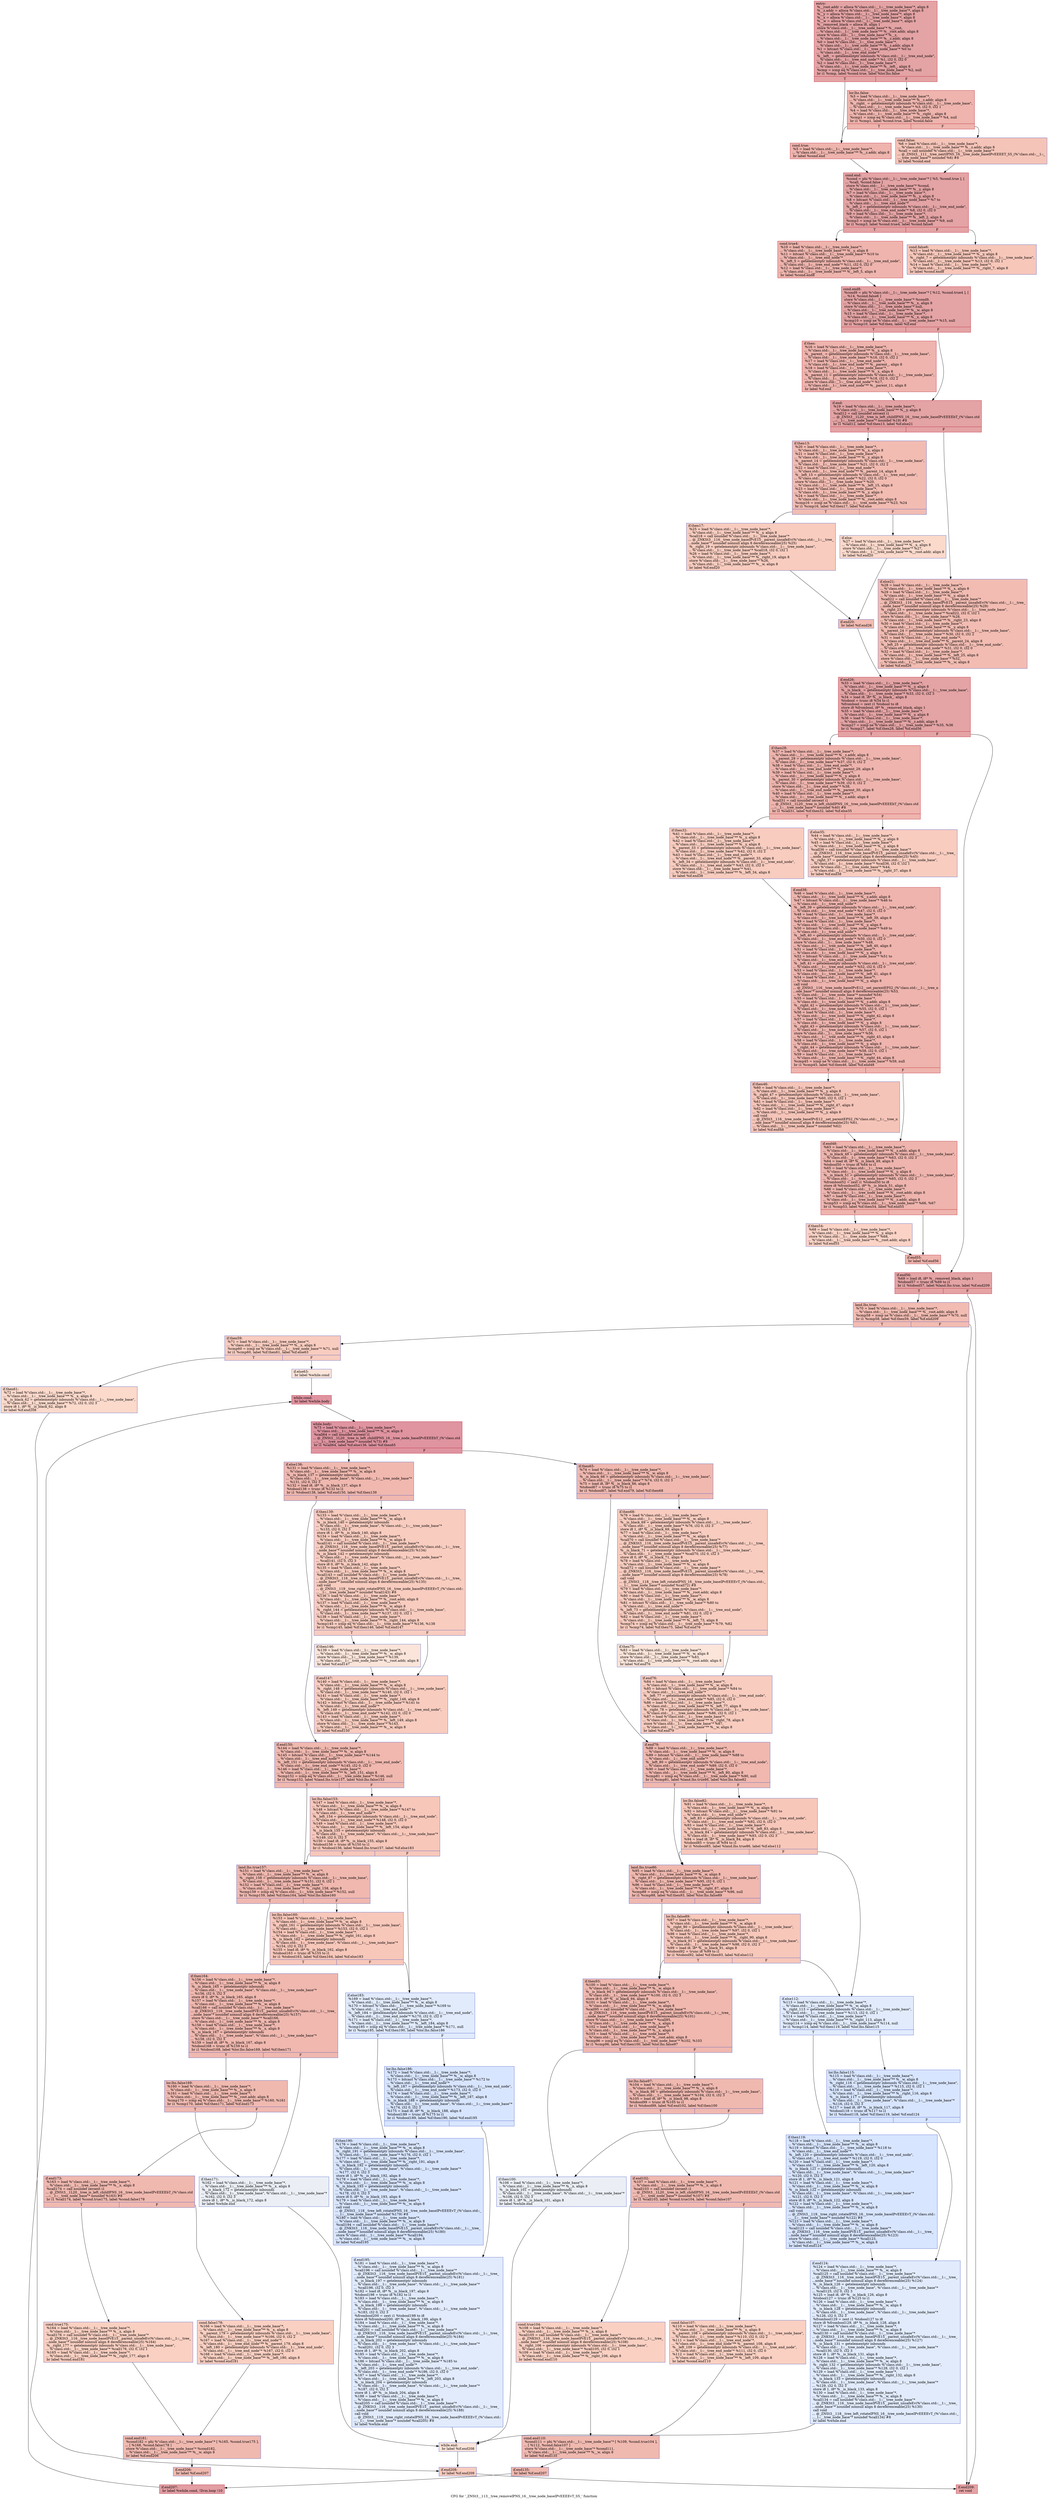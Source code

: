 digraph "CFG for '_ZNSt3__113__tree_removeIPNS_16__tree_node_baseIPvEEEEvT_S5_' function" {
	label="CFG for '_ZNSt3__113__tree_removeIPNS_16__tree_node_baseIPvEEEEvT_S5_' function";

	Node0x600002559dc0 [shape=record,color="#b70d28ff", style=filled, fillcolor="#c32e3170",label="{entry:\l  %__root.addr = alloca %\"class.std::__1::__tree_node_base\"*, align 8\l  %__z.addr = alloca %\"class.std::__1::__tree_node_base\"*, align 8\l  %__y = alloca %\"class.std::__1::__tree_node_base\"*, align 8\l  %__x = alloca %\"class.std::__1::__tree_node_base\"*, align 8\l  %__w = alloca %\"class.std::__1::__tree_node_base\"*, align 8\l  %__removed_black = alloca i8, align 1\l  store %\"class.std::__1::__tree_node_base\"* %__root,\l... %\"class.std::__1::__tree_node_base\"** %__root.addr, align 8\l  store %\"class.std::__1::__tree_node_base\"* %__z,\l... %\"class.std::__1::__tree_node_base\"** %__z.addr, align 8\l  %0 = load %\"class.std::__1::__tree_node_base\"*,\l... %\"class.std::__1::__tree_node_base\"** %__z.addr, align 8\l  %1 = bitcast %\"class.std::__1::__tree_node_base\"* %0 to\l... %\"class.std::__1::__tree_end_node\"*\l  %__left_ = getelementptr inbounds %\"class.std::__1::__tree_end_node\",\l... %\"class.std::__1::__tree_end_node\"* %1, i32 0, i32 0\l  %2 = load %\"class.std::__1::__tree_node_base\"*,\l... %\"class.std::__1::__tree_node_base\"** %__left_, align 8\l  %cmp = icmp eq %\"class.std::__1::__tree_node_base\"* %2, null\l  br i1 %cmp, label %cond.true, label %lor.lhs.false\l|{<s0>T|<s1>F}}"];
	Node0x600002559dc0:s0 -> Node0x600002559e00;
	Node0x600002559dc0:s1 -> Node0x600002559e40;
	Node0x600002559e40 [shape=record,color="#b70d28ff", style=filled, fillcolor="#d8564670",label="{lor.lhs.false:                                    \l  %3 = load %\"class.std::__1::__tree_node_base\"*,\l... %\"class.std::__1::__tree_node_base\"** %__z.addr, align 8\l  %__right_ = getelementptr inbounds %\"class.std::__1::__tree_node_base\",\l... %\"class.std::__1::__tree_node_base\"* %3, i32 0, i32 1\l  %4 = load %\"class.std::__1::__tree_node_base\"*,\l... %\"class.std::__1::__tree_node_base\"** %__right_, align 8\l  %cmp1 = icmp eq %\"class.std::__1::__tree_node_base\"* %4, null\l  br i1 %cmp1, label %cond.true, label %cond.false\l|{<s0>T|<s1>F}}"];
	Node0x600002559e40:s0 -> Node0x600002559e00;
	Node0x600002559e40:s1 -> Node0x600002559ec0;
	Node0x600002559e00 [shape=record,color="#b70d28ff", style=filled, fillcolor="#d8564670",label="{cond.true:                                        \l  %5 = load %\"class.std::__1::__tree_node_base\"*,\l... %\"class.std::__1::__tree_node_base\"** %__z.addr, align 8\l  br label %cond.end\l}"];
	Node0x600002559e00 -> Node0x600002559f00;
	Node0x600002559ec0 [shape=record,color="#3d50c3ff", style=filled, fillcolor="#e97a5f70",label="{cond.false:                                       \l  %6 = load %\"class.std::__1::__tree_node_base\"*,\l... %\"class.std::__1::__tree_node_base\"** %__z.addr, align 8\l  %call = call noundef %\"class.std::__1::__tree_node_base\"*\l... @_ZNSt3__111__tree_nextIPNS_16__tree_node_baseIPvEEEET_S5_(%\"class.std::__1::_\l..._tree_node_base\"* noundef %6) #8\l  br label %cond.end\l}"];
	Node0x600002559ec0 -> Node0x600002559f00;
	Node0x600002559f00 [shape=record,color="#b70d28ff", style=filled, fillcolor="#c32e3170",label="{cond.end:                                         \l  %cond = phi %\"class.std::__1::__tree_node_base\"* [ %5, %cond.true ], [\l... %call, %cond.false ]\l  store %\"class.std::__1::__tree_node_base\"* %cond,\l... %\"class.std::__1::__tree_node_base\"** %__y, align 8\l  %7 = load %\"class.std::__1::__tree_node_base\"*,\l... %\"class.std::__1::__tree_node_base\"** %__y, align 8\l  %8 = bitcast %\"class.std::__1::__tree_node_base\"* %7 to\l... %\"class.std::__1::__tree_end_node\"*\l  %__left_2 = getelementptr inbounds %\"class.std::__1::__tree_end_node\",\l... %\"class.std::__1::__tree_end_node\"* %8, i32 0, i32 0\l  %9 = load %\"class.std::__1::__tree_node_base\"*,\l... %\"class.std::__1::__tree_node_base\"** %__left_2, align 8\l  %cmp3 = icmp ne %\"class.std::__1::__tree_node_base\"* %9, null\l  br i1 %cmp3, label %cond.true4, label %cond.false6\l|{<s0>T|<s1>F}}"];
	Node0x600002559f00:s0 -> Node0x600002559e80;
	Node0x600002559f00:s1 -> Node0x600002559f40;
	Node0x600002559e80 [shape=record,color="#b70d28ff", style=filled, fillcolor="#d8564670",label="{cond.true4:                                       \l  %10 = load %\"class.std::__1::__tree_node_base\"*,\l... %\"class.std::__1::__tree_node_base\"** %__y, align 8\l  %11 = bitcast %\"class.std::__1::__tree_node_base\"* %10 to\l... %\"class.std::__1::__tree_end_node\"*\l  %__left_5 = getelementptr inbounds %\"class.std::__1::__tree_end_node\",\l... %\"class.std::__1::__tree_end_node\"* %11, i32 0, i32 0\l  %12 = load %\"class.std::__1::__tree_node_base\"*,\l... %\"class.std::__1::__tree_node_base\"** %__left_5, align 8\l  br label %cond.end8\l}"];
	Node0x600002559e80 -> Node0x60000255a000;
	Node0x600002559f40 [shape=record,color="#3d50c3ff", style=filled, fillcolor="#ec7f6370",label="{cond.false6:                                      \l  %13 = load %\"class.std::__1::__tree_node_base\"*,\l... %\"class.std::__1::__tree_node_base\"** %__y, align 8\l  %__right_7 = getelementptr inbounds %\"class.std::__1::__tree_node_base\",\l... %\"class.std::__1::__tree_node_base\"* %13, i32 0, i32 1\l  %14 = load %\"class.std::__1::__tree_node_base\"*,\l... %\"class.std::__1::__tree_node_base\"** %__right_7, align 8\l  br label %cond.end8\l}"];
	Node0x600002559f40 -> Node0x60000255a000;
	Node0x60000255a000 [shape=record,color="#b70d28ff", style=filled, fillcolor="#c32e3170",label="{cond.end8:                                        \l  %cond9 = phi %\"class.std::__1::__tree_node_base\"* [ %12, %cond.true4 ], [\l... %14, %cond.false6 ]\l  store %\"class.std::__1::__tree_node_base\"* %cond9,\l... %\"class.std::__1::__tree_node_base\"** %__x, align 8\l  store %\"class.std::__1::__tree_node_base\"* null,\l... %\"class.std::__1::__tree_node_base\"** %__w, align 8\l  %15 = load %\"class.std::__1::__tree_node_base\"*,\l... %\"class.std::__1::__tree_node_base\"** %__x, align 8\l  %cmp10 = icmp ne %\"class.std::__1::__tree_node_base\"* %15, null\l  br i1 %cmp10, label %if.then, label %if.end\l|{<s0>T|<s1>F}}"];
	Node0x60000255a000:s0 -> Node0x60000255a040;
	Node0x60000255a000:s1 -> Node0x60000255a080;
	Node0x60000255a040 [shape=record,color="#b70d28ff", style=filled, fillcolor="#d8564670",label="{if.then:                                          \l  %16 = load %\"class.std::__1::__tree_node_base\"*,\l... %\"class.std::__1::__tree_node_base\"** %__y, align 8\l  %__parent_ = getelementptr inbounds %\"class.std::__1::__tree_node_base\",\l... %\"class.std::__1::__tree_node_base\"* %16, i32 0, i32 2\l  %17 = load %\"class.std::__1::__tree_end_node\"*,\l... %\"class.std::__1::__tree_end_node\"** %__parent_, align 8\l  %18 = load %\"class.std::__1::__tree_node_base\"*,\l... %\"class.std::__1::__tree_node_base\"** %__x, align 8\l  %__parent_11 = getelementptr inbounds %\"class.std::__1::__tree_node_base\",\l... %\"class.std::__1::__tree_node_base\"* %18, i32 0, i32 2\l  store %\"class.std::__1::__tree_end_node\"* %17,\l... %\"class.std::__1::__tree_end_node\"** %__parent_11, align 8\l  br label %if.end\l}"];
	Node0x60000255a040 -> Node0x60000255a080;
	Node0x60000255a080 [shape=record,color="#b70d28ff", style=filled, fillcolor="#c32e3170",label="{if.end:                                           \l  %19 = load %\"class.std::__1::__tree_node_base\"*,\l... %\"class.std::__1::__tree_node_base\"** %__y, align 8\l  %call12 = call noundef zeroext i1\l... @_ZNSt3__1L20__tree_is_left_childIPNS_16__tree_node_baseIPvEEEEbT_(%\"class.std\l...::__1::__tree_node_base\"* noundef %19) #8\l  br i1 %call12, label %if.then13, label %if.else21\l|{<s0>T|<s1>F}}"];
	Node0x60000255a080:s0 -> Node0x60000255a100;
	Node0x60000255a080:s1 -> Node0x60000255a140;
	Node0x60000255a100 [shape=record,color="#3d50c3ff", style=filled, fillcolor="#e1675170",label="{if.then13:                                        \l  %20 = load %\"class.std::__1::__tree_node_base\"*,\l... %\"class.std::__1::__tree_node_base\"** %__x, align 8\l  %21 = load %\"class.std::__1::__tree_node_base\"*,\l... %\"class.std::__1::__tree_node_base\"** %__y, align 8\l  %__parent_14 = getelementptr inbounds %\"class.std::__1::__tree_node_base\",\l... %\"class.std::__1::__tree_node_base\"* %21, i32 0, i32 2\l  %22 = load %\"class.std::__1::__tree_end_node\"*,\l... %\"class.std::__1::__tree_end_node\"** %__parent_14, align 8\l  %__left_15 = getelementptr inbounds %\"class.std::__1::__tree_end_node\",\l... %\"class.std::__1::__tree_end_node\"* %22, i32 0, i32 0\l  store %\"class.std::__1::__tree_node_base\"* %20,\l... %\"class.std::__1::__tree_node_base\"** %__left_15, align 8\l  %23 = load %\"class.std::__1::__tree_node_base\"*,\l... %\"class.std::__1::__tree_node_base\"** %__y, align 8\l  %24 = load %\"class.std::__1::__tree_node_base\"*,\l... %\"class.std::__1::__tree_node_base\"** %__root.addr, align 8\l  %cmp16 = icmp ne %\"class.std::__1::__tree_node_base\"* %23, %24\l  br i1 %cmp16, label %if.then17, label %if.else\l|{<s0>T|<s1>F}}"];
	Node0x60000255a100:s0 -> Node0x60000255a180;
	Node0x60000255a100:s1 -> Node0x60000255a1c0;
	Node0x60000255a180 [shape=record,color="#3d50c3ff", style=filled, fillcolor="#f08b6e70",label="{if.then17:                                        \l  %25 = load %\"class.std::__1::__tree_node_base\"*,\l... %\"class.std::__1::__tree_node_base\"** %__y, align 8\l  %call18 = call noundef %\"class.std::__1::__tree_node_base\"*\l... @_ZNKSt3__116__tree_node_baseIPvE15__parent_unsafeEv(%\"class.std::__1::__tree_\l...node_base\"* noundef nonnull align 8 dereferenceable(25) %25)\l  %__right_19 = getelementptr inbounds %\"class.std::__1::__tree_node_base\",\l... %\"class.std::__1::__tree_node_base\"* %call18, i32 0, i32 1\l  %26 = load %\"class.std::__1::__tree_node_base\"*,\l... %\"class.std::__1::__tree_node_base\"** %__right_19, align 8\l  store %\"class.std::__1::__tree_node_base\"* %26,\l... %\"class.std::__1::__tree_node_base\"** %__w, align 8\l  br label %if.end20\l}"];
	Node0x60000255a180 -> Node0x60000255a200;
	Node0x60000255a1c0 [shape=record,color="#3d50c3ff", style=filled, fillcolor="#f7a88970",label="{if.else:                                          \l  %27 = load %\"class.std::__1::__tree_node_base\"*,\l... %\"class.std::__1::__tree_node_base\"** %__x, align 8\l  store %\"class.std::__1::__tree_node_base\"* %27,\l... %\"class.std::__1::__tree_node_base\"** %__root.addr, align 8\l  br label %if.end20\l}"];
	Node0x60000255a1c0 -> Node0x60000255a200;
	Node0x60000255a200 [shape=record,color="#3d50c3ff", style=filled, fillcolor="#e1675170",label="{if.end20:                                         \l  br label %if.end26\l}"];
	Node0x60000255a200 -> Node0x60000255a280;
	Node0x60000255a140 [shape=record,color="#3d50c3ff", style=filled, fillcolor="#e1675170",label="{if.else21:                                        \l  %28 = load %\"class.std::__1::__tree_node_base\"*,\l... %\"class.std::__1::__tree_node_base\"** %__x, align 8\l  %29 = load %\"class.std::__1::__tree_node_base\"*,\l... %\"class.std::__1::__tree_node_base\"** %__y, align 8\l  %call22 = call noundef %\"class.std::__1::__tree_node_base\"*\l... @_ZNKSt3__116__tree_node_baseIPvE15__parent_unsafeEv(%\"class.std::__1::__tree_\l...node_base\"* noundef nonnull align 8 dereferenceable(25) %29)\l  %__right_23 = getelementptr inbounds %\"class.std::__1::__tree_node_base\",\l... %\"class.std::__1::__tree_node_base\"* %call22, i32 0, i32 1\l  store %\"class.std::__1::__tree_node_base\"* %28,\l... %\"class.std::__1::__tree_node_base\"** %__right_23, align 8\l  %30 = load %\"class.std::__1::__tree_node_base\"*,\l... %\"class.std::__1::__tree_node_base\"** %__y, align 8\l  %__parent_24 = getelementptr inbounds %\"class.std::__1::__tree_node_base\",\l... %\"class.std::__1::__tree_node_base\"* %30, i32 0, i32 2\l  %31 = load %\"class.std::__1::__tree_end_node\"*,\l... %\"class.std::__1::__tree_end_node\"** %__parent_24, align 8\l  %__left_25 = getelementptr inbounds %\"class.std::__1::__tree_end_node\",\l... %\"class.std::__1::__tree_end_node\"* %31, i32 0, i32 0\l  %32 = load %\"class.std::__1::__tree_node_base\"*,\l... %\"class.std::__1::__tree_node_base\"** %__left_25, align 8\l  store %\"class.std::__1::__tree_node_base\"* %32,\l... %\"class.std::__1::__tree_node_base\"** %__w, align 8\l  br label %if.end26\l}"];
	Node0x60000255a140 -> Node0x60000255a280;
	Node0x60000255a280 [shape=record,color="#b70d28ff", style=filled, fillcolor="#c32e3170",label="{if.end26:                                         \l  %33 = load %\"class.std::__1::__tree_node_base\"*,\l... %\"class.std::__1::__tree_node_base\"** %__y, align 8\l  %__is_black_ = getelementptr inbounds %\"class.std::__1::__tree_node_base\",\l... %\"class.std::__1::__tree_node_base\"* %33, i32 0, i32 3\l  %34 = load i8, i8* %__is_black_, align 8\l  %tobool = trunc i8 %34 to i1\l  %frombool = zext i1 %tobool to i8\l  store i8 %frombool, i8* %__removed_black, align 1\l  %35 = load %\"class.std::__1::__tree_node_base\"*,\l... %\"class.std::__1::__tree_node_base\"** %__y, align 8\l  %36 = load %\"class.std::__1::__tree_node_base\"*,\l... %\"class.std::__1::__tree_node_base\"** %__z.addr, align 8\l  %cmp27 = icmp ne %\"class.std::__1::__tree_node_base\"* %35, %36\l  br i1 %cmp27, label %if.then28, label %if.end56\l|{<s0>T|<s1>F}}"];
	Node0x60000255a280:s0 -> Node0x60000255a2c0;
	Node0x60000255a280:s1 -> Node0x60000255a340;
	Node0x60000255a2c0 [shape=record,color="#b70d28ff", style=filled, fillcolor="#d8564670",label="{if.then28:                                        \l  %37 = load %\"class.std::__1::__tree_node_base\"*,\l... %\"class.std::__1::__tree_node_base\"** %__z.addr, align 8\l  %__parent_29 = getelementptr inbounds %\"class.std::__1::__tree_node_base\",\l... %\"class.std::__1::__tree_node_base\"* %37, i32 0, i32 2\l  %38 = load %\"class.std::__1::__tree_end_node\"*,\l... %\"class.std::__1::__tree_end_node\"** %__parent_29, align 8\l  %39 = load %\"class.std::__1::__tree_node_base\"*,\l... %\"class.std::__1::__tree_node_base\"** %__y, align 8\l  %__parent_30 = getelementptr inbounds %\"class.std::__1::__tree_node_base\",\l... %\"class.std::__1::__tree_node_base\"* %39, i32 0, i32 2\l  store %\"class.std::__1::__tree_end_node\"* %38,\l... %\"class.std::__1::__tree_end_node\"** %__parent_30, align 8\l  %40 = load %\"class.std::__1::__tree_node_base\"*,\l... %\"class.std::__1::__tree_node_base\"** %__z.addr, align 8\l  %call31 = call noundef zeroext i1\l... @_ZNSt3__1L20__tree_is_left_childIPNS_16__tree_node_baseIPvEEEEbT_(%\"class.std\l...::__1::__tree_node_base\"* noundef %40) #8\l  br i1 %call31, label %if.then32, label %if.else35\l|{<s0>T|<s1>F}}"];
	Node0x60000255a2c0:s0 -> Node0x60000255a3c0;
	Node0x60000255a2c0:s1 -> Node0x60000255a400;
	Node0x60000255a3c0 [shape=record,color="#3d50c3ff", style=filled, fillcolor="#f08b6e70",label="{if.then32:                                        \l  %41 = load %\"class.std::__1::__tree_node_base\"*,\l... %\"class.std::__1::__tree_node_base\"** %__y, align 8\l  %42 = load %\"class.std::__1::__tree_node_base\"*,\l... %\"class.std::__1::__tree_node_base\"** %__y, align 8\l  %__parent_33 = getelementptr inbounds %\"class.std::__1::__tree_node_base\",\l... %\"class.std::__1::__tree_node_base\"* %42, i32 0, i32 2\l  %43 = load %\"class.std::__1::__tree_end_node\"*,\l... %\"class.std::__1::__tree_end_node\"** %__parent_33, align 8\l  %__left_34 = getelementptr inbounds %\"class.std::__1::__tree_end_node\",\l... %\"class.std::__1::__tree_end_node\"* %43, i32 0, i32 0\l  store %\"class.std::__1::__tree_node_base\"* %41,\l... %\"class.std::__1::__tree_node_base\"** %__left_34, align 8\l  br label %if.end38\l}"];
	Node0x60000255a3c0 -> Node0x60000255a440;
	Node0x60000255a400 [shape=record,color="#3d50c3ff", style=filled, fillcolor="#f08b6e70",label="{if.else35:                                        \l  %44 = load %\"class.std::__1::__tree_node_base\"*,\l... %\"class.std::__1::__tree_node_base\"** %__y, align 8\l  %45 = load %\"class.std::__1::__tree_node_base\"*,\l... %\"class.std::__1::__tree_node_base\"** %__y, align 8\l  %call36 = call noundef %\"class.std::__1::__tree_node_base\"*\l... @_ZNKSt3__116__tree_node_baseIPvE15__parent_unsafeEv(%\"class.std::__1::__tree_\l...node_base\"* noundef nonnull align 8 dereferenceable(25) %45)\l  %__right_37 = getelementptr inbounds %\"class.std::__1::__tree_node_base\",\l... %\"class.std::__1::__tree_node_base\"* %call36, i32 0, i32 1\l  store %\"class.std::__1::__tree_node_base\"* %44,\l... %\"class.std::__1::__tree_node_base\"** %__right_37, align 8\l  br label %if.end38\l}"];
	Node0x60000255a400 -> Node0x60000255a440;
	Node0x60000255a440 [shape=record,color="#b70d28ff", style=filled, fillcolor="#d8564670",label="{if.end38:                                         \l  %46 = load %\"class.std::__1::__tree_node_base\"*,\l... %\"class.std::__1::__tree_node_base\"** %__z.addr, align 8\l  %47 = bitcast %\"class.std::__1::__tree_node_base\"* %46 to\l... %\"class.std::__1::__tree_end_node\"*\l  %__left_39 = getelementptr inbounds %\"class.std::__1::__tree_end_node\",\l... %\"class.std::__1::__tree_end_node\"* %47, i32 0, i32 0\l  %48 = load %\"class.std::__1::__tree_node_base\"*,\l... %\"class.std::__1::__tree_node_base\"** %__left_39, align 8\l  %49 = load %\"class.std::__1::__tree_node_base\"*,\l... %\"class.std::__1::__tree_node_base\"** %__y, align 8\l  %50 = bitcast %\"class.std::__1::__tree_node_base\"* %49 to\l... %\"class.std::__1::__tree_end_node\"*\l  %__left_40 = getelementptr inbounds %\"class.std::__1::__tree_end_node\",\l... %\"class.std::__1::__tree_end_node\"* %50, i32 0, i32 0\l  store %\"class.std::__1::__tree_node_base\"* %48,\l... %\"class.std::__1::__tree_node_base\"** %__left_40, align 8\l  %51 = load %\"class.std::__1::__tree_node_base\"*,\l... %\"class.std::__1::__tree_node_base\"** %__y, align 8\l  %52 = bitcast %\"class.std::__1::__tree_node_base\"* %51 to\l... %\"class.std::__1::__tree_end_node\"*\l  %__left_41 = getelementptr inbounds %\"class.std::__1::__tree_end_node\",\l... %\"class.std::__1::__tree_end_node\"* %52, i32 0, i32 0\l  %53 = load %\"class.std::__1::__tree_node_base\"*,\l... %\"class.std::__1::__tree_node_base\"** %__left_41, align 8\l  %54 = load %\"class.std::__1::__tree_node_base\"*,\l... %\"class.std::__1::__tree_node_base\"** %__y, align 8\l  call void\l... @_ZNSt3__116__tree_node_baseIPvE12__set_parentEPS2_(%\"class.std::__1::__tree_n\l...ode_base\"* noundef nonnull align 8 dereferenceable(25) %53,\l... %\"class.std::__1::__tree_node_base\"* noundef %54)\l  %55 = load %\"class.std::__1::__tree_node_base\"*,\l... %\"class.std::__1::__tree_node_base\"** %__z.addr, align 8\l  %__right_42 = getelementptr inbounds %\"class.std::__1::__tree_node_base\",\l... %\"class.std::__1::__tree_node_base\"* %55, i32 0, i32 1\l  %56 = load %\"class.std::__1::__tree_node_base\"*,\l... %\"class.std::__1::__tree_node_base\"** %__right_42, align 8\l  %57 = load %\"class.std::__1::__tree_node_base\"*,\l... %\"class.std::__1::__tree_node_base\"** %__y, align 8\l  %__right_43 = getelementptr inbounds %\"class.std::__1::__tree_node_base\",\l... %\"class.std::__1::__tree_node_base\"* %57, i32 0, i32 1\l  store %\"class.std::__1::__tree_node_base\"* %56,\l... %\"class.std::__1::__tree_node_base\"** %__right_43, align 8\l  %58 = load %\"class.std::__1::__tree_node_base\"*,\l... %\"class.std::__1::__tree_node_base\"** %__y, align 8\l  %__right_44 = getelementptr inbounds %\"class.std::__1::__tree_node_base\",\l... %\"class.std::__1::__tree_node_base\"* %58, i32 0, i32 1\l  %59 = load %\"class.std::__1::__tree_node_base\"*,\l... %\"class.std::__1::__tree_node_base\"** %__right_44, align 8\l  %cmp45 = icmp ne %\"class.std::__1::__tree_node_base\"* %59, null\l  br i1 %cmp45, label %if.then46, label %if.end48\l|{<s0>T|<s1>F}}"];
	Node0x60000255a440:s0 -> Node0x60000255a480;
	Node0x60000255a440:s1 -> Node0x60000255a540;
	Node0x60000255a480 [shape=record,color="#3d50c3ff", style=filled, fillcolor="#e97a5f70",label="{if.then46:                                        \l  %60 = load %\"class.std::__1::__tree_node_base\"*,\l... %\"class.std::__1::__tree_node_base\"** %__y, align 8\l  %__right_47 = getelementptr inbounds %\"class.std::__1::__tree_node_base\",\l... %\"class.std::__1::__tree_node_base\"* %60, i32 0, i32 1\l  %61 = load %\"class.std::__1::__tree_node_base\"*,\l... %\"class.std::__1::__tree_node_base\"** %__right_47, align 8\l  %62 = load %\"class.std::__1::__tree_node_base\"*,\l... %\"class.std::__1::__tree_node_base\"** %__y, align 8\l  call void\l... @_ZNSt3__116__tree_node_baseIPvE12__set_parentEPS2_(%\"class.std::__1::__tree_n\l...ode_base\"* noundef nonnull align 8 dereferenceable(25) %61,\l... %\"class.std::__1::__tree_node_base\"* noundef %62)\l  br label %if.end48\l}"];
	Node0x60000255a480 -> Node0x60000255a540;
	Node0x60000255a540 [shape=record,color="#b70d28ff", style=filled, fillcolor="#d8564670",label="{if.end48:                                         \l  %63 = load %\"class.std::__1::__tree_node_base\"*,\l... %\"class.std::__1::__tree_node_base\"** %__z.addr, align 8\l  %__is_black_49 = getelementptr inbounds %\"class.std::__1::__tree_node_base\",\l... %\"class.std::__1::__tree_node_base\"* %63, i32 0, i32 3\l  %64 = load i8, i8* %__is_black_49, align 8\l  %tobool50 = trunc i8 %64 to i1\l  %65 = load %\"class.std::__1::__tree_node_base\"*,\l... %\"class.std::__1::__tree_node_base\"** %__y, align 8\l  %__is_black_51 = getelementptr inbounds %\"class.std::__1::__tree_node_base\",\l... %\"class.std::__1::__tree_node_base\"* %65, i32 0, i32 3\l  %frombool52 = zext i1 %tobool50 to i8\l  store i8 %frombool52, i8* %__is_black_51, align 8\l  %66 = load %\"class.std::__1::__tree_node_base\"*,\l... %\"class.std::__1::__tree_node_base\"** %__root.addr, align 8\l  %67 = load %\"class.std::__1::__tree_node_base\"*,\l... %\"class.std::__1::__tree_node_base\"** %__z.addr, align 8\l  %cmp53 = icmp eq %\"class.std::__1::__tree_node_base\"* %66, %67\l  br i1 %cmp53, label %if.then54, label %if.end55\l|{<s0>T|<s1>F}}"];
	Node0x60000255a540:s0 -> Node0x60000255a580;
	Node0x60000255a540:s1 -> Node0x60000255a600;
	Node0x60000255a580 [shape=record,color="#3d50c3ff", style=filled, fillcolor="#f59c7d70",label="{if.then54:                                        \l  %68 = load %\"class.std::__1::__tree_node_base\"*,\l... %\"class.std::__1::__tree_node_base\"** %__y, align 8\l  store %\"class.std::__1::__tree_node_base\"* %68,\l... %\"class.std::__1::__tree_node_base\"** %__root.addr, align 8\l  br label %if.end55\l}"];
	Node0x60000255a580 -> Node0x60000255a600;
	Node0x60000255a600 [shape=record,color="#b70d28ff", style=filled, fillcolor="#d8564670",label="{if.end55:                                         \l  br label %if.end56\l}"];
	Node0x60000255a600 -> Node0x60000255a340;
	Node0x60000255a340 [shape=record,color="#b70d28ff", style=filled, fillcolor="#c32e3170",label="{if.end56:                                         \l  %69 = load i8, i8* %__removed_black, align 1\l  %tobool57 = trunc i8 %69 to i1\l  br i1 %tobool57, label %land.lhs.true, label %if.end209\l|{<s0>T|<s1>F}}"];
	Node0x60000255a340:s0 -> Node0x60000255a640;
	Node0x60000255a340:s1 -> Node0x60000255a680;
	Node0x60000255a640 [shape=record,color="#3d50c3ff", style=filled, fillcolor="#e1675170",label="{land.lhs.true:                                    \l  %70 = load %\"class.std::__1::__tree_node_base\"*,\l... %\"class.std::__1::__tree_node_base\"** %__root.addr, align 8\l  %cmp58 = icmp ne %\"class.std::__1::__tree_node_base\"* %70, null\l  br i1 %cmp58, label %if.then59, label %if.end209\l|{<s0>T|<s1>F}}"];
	Node0x60000255a640:s0 -> Node0x60000255a6c0;
	Node0x60000255a640:s1 -> Node0x60000255a680;
	Node0x60000255a6c0 [shape=record,color="#3d50c3ff", style=filled, fillcolor="#f08b6e70",label="{if.then59:                                        \l  %71 = load %\"class.std::__1::__tree_node_base\"*,\l... %\"class.std::__1::__tree_node_base\"** %__x, align 8\l  %cmp60 = icmp ne %\"class.std::__1::__tree_node_base\"* %71, null\l  br i1 %cmp60, label %if.then61, label %if.else63\l|{<s0>T|<s1>F}}"];
	Node0x60000255a6c0:s0 -> Node0x60000255a700;
	Node0x60000255a6c0:s1 -> Node0x60000255a740;
	Node0x60000255a700 [shape=record,color="#3d50c3ff", style=filled, fillcolor="#f7a88970",label="{if.then61:                                        \l  %72 = load %\"class.std::__1::__tree_node_base\"*,\l... %\"class.std::__1::__tree_node_base\"** %__x, align 8\l  %__is_black_62 = getelementptr inbounds %\"class.std::__1::__tree_node_base\",\l... %\"class.std::__1::__tree_node_base\"* %72, i32 0, i32 3\l  store i8 1, i8* %__is_black_62, align 8\l  br label %if.end208\l}"];
	Node0x60000255a700 -> Node0x60000255a780;
	Node0x60000255a740 [shape=record,color="#3d50c3ff", style=filled, fillcolor="#f5c1a970",label="{if.else63:                                        \l  br label %while.cond\l}"];
	Node0x60000255a740 -> Node0x60000255a7c0;
	Node0x60000255a7c0 [shape=record,color="#b70d28ff", style=filled, fillcolor="#b70d2870",label="{while.cond:                                       \l  br label %while.body\l}"];
	Node0x60000255a7c0 -> Node0x60000255a800;
	Node0x60000255a800 [shape=record,color="#b70d28ff", style=filled, fillcolor="#b70d2870",label="{while.body:                                       \l  %73 = load %\"class.std::__1::__tree_node_base\"*,\l... %\"class.std::__1::__tree_node_base\"** %__w, align 8\l  %call64 = call noundef zeroext i1\l... @_ZNSt3__1L20__tree_is_left_childIPNS_16__tree_node_baseIPvEEEEbT_(%\"class.std\l...::__1::__tree_node_base\"* noundef %73) #8\l  br i1 %call64, label %if.else136, label %if.then65\l|{<s0>T|<s1>F}}"];
	Node0x60000255a800:s0 -> Node0x60000255a880;
	Node0x60000255a800:s1 -> Node0x60000255a8c0;
	Node0x60000255a8c0 [shape=record,color="#3d50c3ff", style=filled, fillcolor="#dc5d4a70",label="{if.then65:                                        \l  %74 = load %\"class.std::__1::__tree_node_base\"*,\l... %\"class.std::__1::__tree_node_base\"** %__w, align 8\l  %__is_black_66 = getelementptr inbounds %\"class.std::__1::__tree_node_base\",\l... %\"class.std::__1::__tree_node_base\"* %74, i32 0, i32 3\l  %75 = load i8, i8* %__is_black_66, align 8\l  %tobool67 = trunc i8 %75 to i1\l  br i1 %tobool67, label %if.end79, label %if.then68\l|{<s0>T|<s1>F}}"];
	Node0x60000255a8c0:s0 -> Node0x60000255a900;
	Node0x60000255a8c0:s1 -> Node0x60000255a940;
	Node0x60000255a940 [shape=record,color="#3d50c3ff", style=filled, fillcolor="#f08b6e70",label="{if.then68:                                        \l  %76 = load %\"class.std::__1::__tree_node_base\"*,\l... %\"class.std::__1::__tree_node_base\"** %__w, align 8\l  %__is_black_69 = getelementptr inbounds %\"class.std::__1::__tree_node_base\",\l... %\"class.std::__1::__tree_node_base\"* %76, i32 0, i32 3\l  store i8 1, i8* %__is_black_69, align 8\l  %77 = load %\"class.std::__1::__tree_node_base\"*,\l... %\"class.std::__1::__tree_node_base\"** %__w, align 8\l  %call70 = call noundef %\"class.std::__1::__tree_node_base\"*\l... @_ZNKSt3__116__tree_node_baseIPvE15__parent_unsafeEv(%\"class.std::__1::__tree_\l...node_base\"* noundef nonnull align 8 dereferenceable(25) %77)\l  %__is_black_71 = getelementptr inbounds %\"class.std::__1::__tree_node_base\",\l... %\"class.std::__1::__tree_node_base\"* %call70, i32 0, i32 3\l  store i8 0, i8* %__is_black_71, align 8\l  %78 = load %\"class.std::__1::__tree_node_base\"*,\l... %\"class.std::__1::__tree_node_base\"** %__w, align 8\l  %call72 = call noundef %\"class.std::__1::__tree_node_base\"*\l... @_ZNKSt3__116__tree_node_baseIPvE15__parent_unsafeEv(%\"class.std::__1::__tree_\l...node_base\"* noundef nonnull align 8 dereferenceable(25) %78)\l  call void\l... @_ZNSt3__118__tree_left_rotateIPNS_16__tree_node_baseIPvEEEEvT_(%\"class.std::_\l..._1::__tree_node_base\"* noundef %call72) #8\l  %79 = load %\"class.std::__1::__tree_node_base\"*,\l... %\"class.std::__1::__tree_node_base\"** %__root.addr, align 8\l  %80 = load %\"class.std::__1::__tree_node_base\"*,\l... %\"class.std::__1::__tree_node_base\"** %__w, align 8\l  %81 = bitcast %\"class.std::__1::__tree_node_base\"* %80 to\l... %\"class.std::__1::__tree_end_node\"*\l  %__left_73 = getelementptr inbounds %\"class.std::__1::__tree_end_node\",\l... %\"class.std::__1::__tree_end_node\"* %81, i32 0, i32 0\l  %82 = load %\"class.std::__1::__tree_node_base\"*,\l... %\"class.std::__1::__tree_node_base\"** %__left_73, align 8\l  %cmp74 = icmp eq %\"class.std::__1::__tree_node_base\"* %79, %82\l  br i1 %cmp74, label %if.then75, label %if.end76\l|{<s0>T|<s1>F}}"];
	Node0x60000255a940:s0 -> Node0x60000255a980;
	Node0x60000255a940:s1 -> Node0x60000255aa80;
	Node0x60000255a980 [shape=record,color="#3d50c3ff", style=filled, fillcolor="#f5c1a970",label="{if.then75:                                        \l  %83 = load %\"class.std::__1::__tree_node_base\"*,\l... %\"class.std::__1::__tree_node_base\"** %__w, align 8\l  store %\"class.std::__1::__tree_node_base\"* %83,\l... %\"class.std::__1::__tree_node_base\"** %__root.addr, align 8\l  br label %if.end76\l}"];
	Node0x60000255a980 -> Node0x60000255aa80;
	Node0x60000255aa80 [shape=record,color="#3d50c3ff", style=filled, fillcolor="#f08b6e70",label="{if.end76:                                         \l  %84 = load %\"class.std::__1::__tree_node_base\"*,\l... %\"class.std::__1::__tree_node_base\"** %__w, align 8\l  %85 = bitcast %\"class.std::__1::__tree_node_base\"* %84 to\l... %\"class.std::__1::__tree_end_node\"*\l  %__left_77 = getelementptr inbounds %\"class.std::__1::__tree_end_node\",\l... %\"class.std::__1::__tree_end_node\"* %85, i32 0, i32 0\l  %86 = load %\"class.std::__1::__tree_node_base\"*,\l... %\"class.std::__1::__tree_node_base\"** %__left_77, align 8\l  %__right_78 = getelementptr inbounds %\"class.std::__1::__tree_node_base\",\l... %\"class.std::__1::__tree_node_base\"* %86, i32 0, i32 1\l  %87 = load %\"class.std::__1::__tree_node_base\"*,\l... %\"class.std::__1::__tree_node_base\"** %__right_78, align 8\l  store %\"class.std::__1::__tree_node_base\"* %87,\l... %\"class.std::__1::__tree_node_base\"** %__w, align 8\l  br label %if.end79\l}"];
	Node0x60000255aa80 -> Node0x60000255a900;
	Node0x60000255a900 [shape=record,color="#3d50c3ff", style=filled, fillcolor="#dc5d4a70",label="{if.end79:                                         \l  %88 = load %\"class.std::__1::__tree_node_base\"*,\l... %\"class.std::__1::__tree_node_base\"** %__w, align 8\l  %89 = bitcast %\"class.std::__1::__tree_node_base\"* %88 to\l... %\"class.std::__1::__tree_end_node\"*\l  %__left_80 = getelementptr inbounds %\"class.std::__1::__tree_end_node\",\l... %\"class.std::__1::__tree_end_node\"* %89, i32 0, i32 0\l  %90 = load %\"class.std::__1::__tree_node_base\"*,\l... %\"class.std::__1::__tree_node_base\"** %__left_80, align 8\l  %cmp81 = icmp eq %\"class.std::__1::__tree_node_base\"* %90, null\l  br i1 %cmp81, label %land.lhs.true86, label %lor.lhs.false82\l|{<s0>T|<s1>F}}"];
	Node0x60000255a900:s0 -> Node0x60000255aac0;
	Node0x60000255a900:s1 -> Node0x60000255ab00;
	Node0x60000255ab00 [shape=record,color="#3d50c3ff", style=filled, fillcolor="#ec7f6370",label="{lor.lhs.false82:                                  \l  %91 = load %\"class.std::__1::__tree_node_base\"*,\l... %\"class.std::__1::__tree_node_base\"** %__w, align 8\l  %92 = bitcast %\"class.std::__1::__tree_node_base\"* %91 to\l... %\"class.std::__1::__tree_end_node\"*\l  %__left_83 = getelementptr inbounds %\"class.std::__1::__tree_end_node\",\l... %\"class.std::__1::__tree_end_node\"* %92, i32 0, i32 0\l  %93 = load %\"class.std::__1::__tree_node_base\"*,\l... %\"class.std::__1::__tree_node_base\"** %__left_83, align 8\l  %__is_black_84 = getelementptr inbounds %\"class.std::__1::__tree_node_base\",\l... %\"class.std::__1::__tree_node_base\"* %93, i32 0, i32 3\l  %94 = load i8, i8* %__is_black_84, align 8\l  %tobool85 = trunc i8 %94 to i1\l  br i1 %tobool85, label %land.lhs.true86, label %if.else112\l|{<s0>T|<s1>F}}"];
	Node0x60000255ab00:s0 -> Node0x60000255aac0;
	Node0x60000255ab00:s1 -> Node0x60000255ab40;
	Node0x60000255aac0 [shape=record,color="#3d50c3ff", style=filled, fillcolor="#dc5d4a70",label="{land.lhs.true86:                                  \l  %95 = load %\"class.std::__1::__tree_node_base\"*,\l... %\"class.std::__1::__tree_node_base\"** %__w, align 8\l  %__right_87 = getelementptr inbounds %\"class.std::__1::__tree_node_base\",\l... %\"class.std::__1::__tree_node_base\"* %95, i32 0, i32 1\l  %96 = load %\"class.std::__1::__tree_node_base\"*,\l... %\"class.std::__1::__tree_node_base\"** %__right_87, align 8\l  %cmp88 = icmp eq %\"class.std::__1::__tree_node_base\"* %96, null\l  br i1 %cmp88, label %if.then93, label %lor.lhs.false89\l|{<s0>T|<s1>F}}"];
	Node0x60000255aac0:s0 -> Node0x60000255ab80;
	Node0x60000255aac0:s1 -> Node0x60000255abc0;
	Node0x60000255abc0 [shape=record,color="#3d50c3ff", style=filled, fillcolor="#ec7f6370",label="{lor.lhs.false89:                                  \l  %97 = load %\"class.std::__1::__tree_node_base\"*,\l... %\"class.std::__1::__tree_node_base\"** %__w, align 8\l  %__right_90 = getelementptr inbounds %\"class.std::__1::__tree_node_base\",\l... %\"class.std::__1::__tree_node_base\"* %97, i32 0, i32 1\l  %98 = load %\"class.std::__1::__tree_node_base\"*,\l... %\"class.std::__1::__tree_node_base\"** %__right_90, align 8\l  %__is_black_91 = getelementptr inbounds %\"class.std::__1::__tree_node_base\",\l... %\"class.std::__1::__tree_node_base\"* %98, i32 0, i32 3\l  %99 = load i8, i8* %__is_black_91, align 8\l  %tobool92 = trunc i8 %99 to i1\l  br i1 %tobool92, label %if.then93, label %if.else112\l|{<s0>T|<s1>F}}"];
	Node0x60000255abc0:s0 -> Node0x60000255ab80;
	Node0x60000255abc0:s1 -> Node0x60000255ab40;
	Node0x60000255ab80 [shape=record,color="#3d50c3ff", style=filled, fillcolor="#dc5d4a70",label="{if.then93:                                        \l  %100 = load %\"class.std::__1::__tree_node_base\"*,\l... %\"class.std::__1::__tree_node_base\"** %__w, align 8\l  %__is_black_94 = getelementptr inbounds %\"class.std::__1::__tree_node_base\",\l... %\"class.std::__1::__tree_node_base\"* %100, i32 0, i32 3\l  store i8 0, i8* %__is_black_94, align 8\l  %101 = load %\"class.std::__1::__tree_node_base\"*,\l... %\"class.std::__1::__tree_node_base\"** %__w, align 8\l  %call95 = call noundef %\"class.std::__1::__tree_node_base\"*\l... @_ZNKSt3__116__tree_node_baseIPvE15__parent_unsafeEv(%\"class.std::__1::__tree_\l...node_base\"* noundef nonnull align 8 dereferenceable(25) %101)\l  store %\"class.std::__1::__tree_node_base\"* %call95,\l... %\"class.std::__1::__tree_node_base\"** %__x, align 8\l  %102 = load %\"class.std::__1::__tree_node_base\"*,\l... %\"class.std::__1::__tree_node_base\"** %__x, align 8\l  %103 = load %\"class.std::__1::__tree_node_base\"*,\l... %\"class.std::__1::__tree_node_base\"** %__root.addr, align 8\l  %cmp96 = icmp eq %\"class.std::__1::__tree_node_base\"* %102, %103\l  br i1 %cmp96, label %if.then100, label %lor.lhs.false97\l|{<s0>T|<s1>F}}"];
	Node0x60000255ab80:s0 -> Node0x60000255ac00;
	Node0x60000255ab80:s1 -> Node0x60000255ac80;
	Node0x60000255ac80 [shape=record,color="#3d50c3ff", style=filled, fillcolor="#de614d70",label="{lor.lhs.false97:                                  \l  %104 = load %\"class.std::__1::__tree_node_base\"*,\l... %\"class.std::__1::__tree_node_base\"** %__x, align 8\l  %__is_black_98 = getelementptr inbounds %\"class.std::__1::__tree_node_base\",\l... %\"class.std::__1::__tree_node_base\"* %104, i32 0, i32 3\l  %105 = load i8, i8* %__is_black_98, align 8\l  %tobool99 = trunc i8 %105 to i1\l  br i1 %tobool99, label %if.end102, label %if.then100\l|{<s0>T|<s1>F}}"];
	Node0x60000255ac80:s0 -> Node0x60000255acc0;
	Node0x60000255ac80:s1 -> Node0x60000255ac00;
	Node0x60000255ac00 [shape=record,color="#3d50c3ff", style=filled, fillcolor="#d1dae970",label="{if.then100:                                       \l  %106 = load %\"class.std::__1::__tree_node_base\"*,\l... %\"class.std::__1::__tree_node_base\"** %__x, align 8\l  %__is_black_101 = getelementptr inbounds\l... %\"class.std::__1::__tree_node_base\", %\"class.std::__1::__tree_node_base\"*\l... %106, i32 0, i32 3\l  store i8 1, i8* %__is_black_101, align 8\l  br label %while.end\l}"];
	Node0x60000255ac00 -> Node0x60000255ad00;
	Node0x60000255acc0 [shape=record,color="#3d50c3ff", style=filled, fillcolor="#de614d70",label="{if.end102:                                        \l  %107 = load %\"class.std::__1::__tree_node_base\"*,\l... %\"class.std::__1::__tree_node_base\"** %__x, align 8\l  %call103 = call noundef zeroext i1\l... @_ZNSt3__1L20__tree_is_left_childIPNS_16__tree_node_baseIPvEEEEbT_(%\"class.std\l...::__1::__tree_node_base\"* noundef %107) #8\l  br i1 %call103, label %cond.true104, label %cond.false107\l|{<s0>T|<s1>F}}"];
	Node0x60000255acc0:s0 -> Node0x60000255ad80;
	Node0x60000255acc0:s1 -> Node0x60000255adc0;
	Node0x60000255ad80 [shape=record,color="#3d50c3ff", style=filled, fillcolor="#f3947570",label="{cond.true104:                                     \l  %108 = load %\"class.std::__1::__tree_node_base\"*,\l... %\"class.std::__1::__tree_node_base\"** %__x, align 8\l  %call105 = call noundef %\"class.std::__1::__tree_node_base\"*\l... @_ZNKSt3__116__tree_node_baseIPvE15__parent_unsafeEv(%\"class.std::__1::__tree_\l...node_base\"* noundef nonnull align 8 dereferenceable(25) %108)\l  %__right_106 = getelementptr inbounds %\"class.std::__1::__tree_node_base\",\l... %\"class.std::__1::__tree_node_base\"* %call105, i32 0, i32 1\l  %109 = load %\"class.std::__1::__tree_node_base\"*,\l... %\"class.std::__1::__tree_node_base\"** %__right_106, align 8\l  br label %cond.end110\l}"];
	Node0x60000255ad80 -> Node0x60000255ae00;
	Node0x60000255adc0 [shape=record,color="#3d50c3ff", style=filled, fillcolor="#f3947570",label="{cond.false107:                                    \l  %110 = load %\"class.std::__1::__tree_node_base\"*,\l... %\"class.std::__1::__tree_node_base\"** %__x, align 8\l  %__parent_108 = getelementptr inbounds %\"class.std::__1::__tree_node_base\",\l... %\"class.std::__1::__tree_node_base\"* %110, i32 0, i32 2\l  %111 = load %\"class.std::__1::__tree_end_node\"*,\l... %\"class.std::__1::__tree_end_node\"** %__parent_108, align 8\l  %__left_109 = getelementptr inbounds %\"class.std::__1::__tree_end_node\",\l... %\"class.std::__1::__tree_end_node\"* %111, i32 0, i32 0\l  %112 = load %\"class.std::__1::__tree_node_base\"*,\l... %\"class.std::__1::__tree_node_base\"** %__left_109, align 8\l  br label %cond.end110\l}"];
	Node0x60000255adc0 -> Node0x60000255ae00;
	Node0x60000255ae00 [shape=record,color="#3d50c3ff", style=filled, fillcolor="#de614d70",label="{cond.end110:                                      \l  %cond111 = phi %\"class.std::__1::__tree_node_base\"* [ %109, %cond.true104 ],\l... [ %112, %cond.false107 ]\l  store %\"class.std::__1::__tree_node_base\"* %cond111,\l... %\"class.std::__1::__tree_node_base\"** %__w, align 8\l  br label %if.end135\l}"];
	Node0x60000255ae00 -> Node0x60000255ae80;
	Node0x60000255ab40 [shape=record,color="#3d50c3ff", style=filled, fillcolor="#bbd1f870",label="{if.else112:                                       \l  %113 = load %\"class.std::__1::__tree_node_base\"*,\l... %\"class.std::__1::__tree_node_base\"** %__w, align 8\l  %__right_113 = getelementptr inbounds %\"class.std::__1::__tree_node_base\",\l... %\"class.std::__1::__tree_node_base\"* %113, i32 0, i32 1\l  %114 = load %\"class.std::__1::__tree_node_base\"*,\l... %\"class.std::__1::__tree_node_base\"** %__right_113, align 8\l  %cmp114 = icmp eq %\"class.std::__1::__tree_node_base\"* %114, null\l  br i1 %cmp114, label %if.then119, label %lor.lhs.false115\l|{<s0>T|<s1>F}}"];
	Node0x60000255ab40:s0 -> Node0x60000255aec0;
	Node0x60000255ab40:s1 -> Node0x60000255af00;
	Node0x60000255af00 [shape=record,color="#3d50c3ff", style=filled, fillcolor="#a7c5fe70",label="{lor.lhs.false115:                                 \l  %115 = load %\"class.std::__1::__tree_node_base\"*,\l... %\"class.std::__1::__tree_node_base\"** %__w, align 8\l  %__right_116 = getelementptr inbounds %\"class.std::__1::__tree_node_base\",\l... %\"class.std::__1::__tree_node_base\"* %115, i32 0, i32 1\l  %116 = load %\"class.std::__1::__tree_node_base\"*,\l... %\"class.std::__1::__tree_node_base\"** %__right_116, align 8\l  %__is_black_117 = getelementptr inbounds\l... %\"class.std::__1::__tree_node_base\", %\"class.std::__1::__tree_node_base\"*\l... %116, i32 0, i32 3\l  %117 = load i8, i8* %__is_black_117, align 8\l  %tobool118 = trunc i8 %117 to i1\l  br i1 %tobool118, label %if.then119, label %if.end124\l|{<s0>T|<s1>F}}"];
	Node0x60000255af00:s0 -> Node0x60000255aec0;
	Node0x60000255af00:s1 -> Node0x60000255af40;
	Node0x60000255aec0 [shape=record,color="#3d50c3ff", style=filled, fillcolor="#a7c5fe70",label="{if.then119:                                       \l  %118 = load %\"class.std::__1::__tree_node_base\"*,\l... %\"class.std::__1::__tree_node_base\"** %__w, align 8\l  %119 = bitcast %\"class.std::__1::__tree_node_base\"* %118 to\l... %\"class.std::__1::__tree_end_node\"*\l  %__left_120 = getelementptr inbounds %\"class.std::__1::__tree_end_node\",\l... %\"class.std::__1::__tree_end_node\"* %119, i32 0, i32 0\l  %120 = load %\"class.std::__1::__tree_node_base\"*,\l... %\"class.std::__1::__tree_node_base\"** %__left_120, align 8\l  %__is_black_121 = getelementptr inbounds\l... %\"class.std::__1::__tree_node_base\", %\"class.std::__1::__tree_node_base\"*\l... %120, i32 0, i32 3\l  store i8 1, i8* %__is_black_121, align 8\l  %121 = load %\"class.std::__1::__tree_node_base\"*,\l... %\"class.std::__1::__tree_node_base\"** %__w, align 8\l  %__is_black_122 = getelementptr inbounds\l... %\"class.std::__1::__tree_node_base\", %\"class.std::__1::__tree_node_base\"*\l... %121, i32 0, i32 3\l  store i8 0, i8* %__is_black_122, align 8\l  %122 = load %\"class.std::__1::__tree_node_base\"*,\l... %\"class.std::__1::__tree_node_base\"** %__w, align 8\l  call void\l... @_ZNSt3__119__tree_right_rotateIPNS_16__tree_node_baseIPvEEEEvT_(%\"class.std::\l...__1::__tree_node_base\"* noundef %122) #8\l  %123 = load %\"class.std::__1::__tree_node_base\"*,\l... %\"class.std::__1::__tree_node_base\"** %__w, align 8\l  %call123 = call noundef %\"class.std::__1::__tree_node_base\"*\l... @_ZNKSt3__116__tree_node_baseIPvE15__parent_unsafeEv(%\"class.std::__1::__tree_\l...node_base\"* noundef nonnull align 8 dereferenceable(25) %123)\l  store %\"class.std::__1::__tree_node_base\"* %call123,\l... %\"class.std::__1::__tree_node_base\"** %__w, align 8\l  br label %if.end124\l}"];
	Node0x60000255aec0 -> Node0x60000255af40;
	Node0x60000255af40 [shape=record,color="#3d50c3ff", style=filled, fillcolor="#bbd1f870",label="{if.end124:                                        \l  %124 = load %\"class.std::__1::__tree_node_base\"*,\l... %\"class.std::__1::__tree_node_base\"** %__w, align 8\l  %call125 = call noundef %\"class.std::__1::__tree_node_base\"*\l... @_ZNKSt3__116__tree_node_baseIPvE15__parent_unsafeEv(%\"class.std::__1::__tree_\l...node_base\"* noundef nonnull align 8 dereferenceable(25) %124)\l  %__is_black_126 = getelementptr inbounds\l... %\"class.std::__1::__tree_node_base\", %\"class.std::__1::__tree_node_base\"*\l... %call125, i32 0, i32 3\l  %125 = load i8, i8* %__is_black_126, align 8\l  %tobool127 = trunc i8 %125 to i1\l  %126 = load %\"class.std::__1::__tree_node_base\"*,\l... %\"class.std::__1::__tree_node_base\"** %__w, align 8\l  %__is_black_128 = getelementptr inbounds\l... %\"class.std::__1::__tree_node_base\", %\"class.std::__1::__tree_node_base\"*\l... %126, i32 0, i32 3\l  %frombool129 = zext i1 %tobool127 to i8\l  store i8 %frombool129, i8* %__is_black_128, align 8\l  %127 = load %\"class.std::__1::__tree_node_base\"*,\l... %\"class.std::__1::__tree_node_base\"** %__w, align 8\l  %call130 = call noundef %\"class.std::__1::__tree_node_base\"*\l... @_ZNKSt3__116__tree_node_baseIPvE15__parent_unsafeEv(%\"class.std::__1::__tree_\l...node_base\"* noundef nonnull align 8 dereferenceable(25) %127)\l  %__is_black_131 = getelementptr inbounds\l... %\"class.std::__1::__tree_node_base\", %\"class.std::__1::__tree_node_base\"*\l... %call130, i32 0, i32 3\l  store i8 1, i8* %__is_black_131, align 8\l  %128 = load %\"class.std::__1::__tree_node_base\"*,\l... %\"class.std::__1::__tree_node_base\"** %__w, align 8\l  %__right_132 = getelementptr inbounds %\"class.std::__1::__tree_node_base\",\l... %\"class.std::__1::__tree_node_base\"* %128, i32 0, i32 1\l  %129 = load %\"class.std::__1::__tree_node_base\"*,\l... %\"class.std::__1::__tree_node_base\"** %__right_132, align 8\l  %__is_black_133 = getelementptr inbounds\l... %\"class.std::__1::__tree_node_base\", %\"class.std::__1::__tree_node_base\"*\l... %129, i32 0, i32 3\l  store i8 1, i8* %__is_black_133, align 8\l  %130 = load %\"class.std::__1::__tree_node_base\"*,\l... %\"class.std::__1::__tree_node_base\"** %__w, align 8\l  %call134 = call noundef %\"class.std::__1::__tree_node_base\"*\l... @_ZNKSt3__116__tree_node_baseIPvE15__parent_unsafeEv(%\"class.std::__1::__tree_\l...node_base\"* noundef nonnull align 8 dereferenceable(25) %130)\l  call void\l... @_ZNSt3__118__tree_left_rotateIPNS_16__tree_node_baseIPvEEEEvT_(%\"class.std::_\l..._1::__tree_node_base\"* noundef %call134) #8\l  br label %while.end\l}"];
	Node0x60000255af40 -> Node0x60000255ad00;
	Node0x60000255ae80 [shape=record,color="#3d50c3ff", style=filled, fillcolor="#de614d70",label="{if.end135:                                        \l  br label %if.end207\l}"];
	Node0x60000255ae80 -> Node0x60000255af80;
	Node0x60000255a880 [shape=record,color="#3d50c3ff", style=filled, fillcolor="#dc5d4a70",label="{if.else136:                                       \l  %131 = load %\"class.std::__1::__tree_node_base\"*,\l... %\"class.std::__1::__tree_node_base\"** %__w, align 8\l  %__is_black_137 = getelementptr inbounds\l... %\"class.std::__1::__tree_node_base\", %\"class.std::__1::__tree_node_base\"*\l... %131, i32 0, i32 3\l  %132 = load i8, i8* %__is_black_137, align 8\l  %tobool138 = trunc i8 %132 to i1\l  br i1 %tobool138, label %if.end150, label %if.then139\l|{<s0>T|<s1>F}}"];
	Node0x60000255a880:s0 -> Node0x60000255b140;
	Node0x60000255a880:s1 -> Node0x60000255b180;
	Node0x60000255b180 [shape=record,color="#3d50c3ff", style=filled, fillcolor="#f08b6e70",label="{if.then139:                                       \l  %133 = load %\"class.std::__1::__tree_node_base\"*,\l... %\"class.std::__1::__tree_node_base\"** %__w, align 8\l  %__is_black_140 = getelementptr inbounds\l... %\"class.std::__1::__tree_node_base\", %\"class.std::__1::__tree_node_base\"*\l... %133, i32 0, i32 3\l  store i8 1, i8* %__is_black_140, align 8\l  %134 = load %\"class.std::__1::__tree_node_base\"*,\l... %\"class.std::__1::__tree_node_base\"** %__w, align 8\l  %call141 = call noundef %\"class.std::__1::__tree_node_base\"*\l... @_ZNKSt3__116__tree_node_baseIPvE15__parent_unsafeEv(%\"class.std::__1::__tree_\l...node_base\"* noundef nonnull align 8 dereferenceable(25) %134)\l  %__is_black_142 = getelementptr inbounds\l... %\"class.std::__1::__tree_node_base\", %\"class.std::__1::__tree_node_base\"*\l... %call141, i32 0, i32 3\l  store i8 0, i8* %__is_black_142, align 8\l  %135 = load %\"class.std::__1::__tree_node_base\"*,\l... %\"class.std::__1::__tree_node_base\"** %__w, align 8\l  %call143 = call noundef %\"class.std::__1::__tree_node_base\"*\l... @_ZNKSt3__116__tree_node_baseIPvE15__parent_unsafeEv(%\"class.std::__1::__tree_\l...node_base\"* noundef nonnull align 8 dereferenceable(25) %135)\l  call void\l... @_ZNSt3__119__tree_right_rotateIPNS_16__tree_node_baseIPvEEEEvT_(%\"class.std::\l...__1::__tree_node_base\"* noundef %call143) #8\l  %136 = load %\"class.std::__1::__tree_node_base\"*,\l... %\"class.std::__1::__tree_node_base\"** %__root.addr, align 8\l  %137 = load %\"class.std::__1::__tree_node_base\"*,\l... %\"class.std::__1::__tree_node_base\"** %__w, align 8\l  %__right_144 = getelementptr inbounds %\"class.std::__1::__tree_node_base\",\l... %\"class.std::__1::__tree_node_base\"* %137, i32 0, i32 1\l  %138 = load %\"class.std::__1::__tree_node_base\"*,\l... %\"class.std::__1::__tree_node_base\"** %__right_144, align 8\l  %cmp145 = icmp eq %\"class.std::__1::__tree_node_base\"* %136, %138\l  br i1 %cmp145, label %if.then146, label %if.end147\l|{<s0>T|<s1>F}}"];
	Node0x60000255b180:s0 -> Node0x60000255b1c0;
	Node0x60000255b180:s1 -> Node0x60000255b2c0;
	Node0x60000255b1c0 [shape=record,color="#3d50c3ff", style=filled, fillcolor="#f5c1a970",label="{if.then146:                                       \l  %139 = load %\"class.std::__1::__tree_node_base\"*,\l... %\"class.std::__1::__tree_node_base\"** %__w, align 8\l  store %\"class.std::__1::__tree_node_base\"* %139,\l... %\"class.std::__1::__tree_node_base\"** %__root.addr, align 8\l  br label %if.end147\l}"];
	Node0x60000255b1c0 -> Node0x60000255b2c0;
	Node0x60000255b2c0 [shape=record,color="#3d50c3ff", style=filled, fillcolor="#f08b6e70",label="{if.end147:                                        \l  %140 = load %\"class.std::__1::__tree_node_base\"*,\l... %\"class.std::__1::__tree_node_base\"** %__w, align 8\l  %__right_148 = getelementptr inbounds %\"class.std::__1::__tree_node_base\",\l... %\"class.std::__1::__tree_node_base\"* %140, i32 0, i32 1\l  %141 = load %\"class.std::__1::__tree_node_base\"*,\l... %\"class.std::__1::__tree_node_base\"** %__right_148, align 8\l  %142 = bitcast %\"class.std::__1::__tree_node_base\"* %141 to\l... %\"class.std::__1::__tree_end_node\"*\l  %__left_149 = getelementptr inbounds %\"class.std::__1::__tree_end_node\",\l... %\"class.std::__1::__tree_end_node\"* %142, i32 0, i32 0\l  %143 = load %\"class.std::__1::__tree_node_base\"*,\l... %\"class.std::__1::__tree_node_base\"** %__left_149, align 8\l  store %\"class.std::__1::__tree_node_base\"* %143,\l... %\"class.std::__1::__tree_node_base\"** %__w, align 8\l  br label %if.end150\l}"];
	Node0x60000255b2c0 -> Node0x60000255b140;
	Node0x60000255b140 [shape=record,color="#3d50c3ff", style=filled, fillcolor="#dc5d4a70",label="{if.end150:                                        \l  %144 = load %\"class.std::__1::__tree_node_base\"*,\l... %\"class.std::__1::__tree_node_base\"** %__w, align 8\l  %145 = bitcast %\"class.std::__1::__tree_node_base\"* %144 to\l... %\"class.std::__1::__tree_end_node\"*\l  %__left_151 = getelementptr inbounds %\"class.std::__1::__tree_end_node\",\l... %\"class.std::__1::__tree_end_node\"* %145, i32 0, i32 0\l  %146 = load %\"class.std::__1::__tree_node_base\"*,\l... %\"class.std::__1::__tree_node_base\"** %__left_151, align 8\l  %cmp152 = icmp eq %\"class.std::__1::__tree_node_base\"* %146, null\l  br i1 %cmp152, label %land.lhs.true157, label %lor.lhs.false153\l|{<s0>T|<s1>F}}"];
	Node0x60000255b140:s0 -> Node0x60000255b300;
	Node0x60000255b140:s1 -> Node0x60000255b340;
	Node0x60000255b340 [shape=record,color="#3d50c3ff", style=filled, fillcolor="#ec7f6370",label="{lor.lhs.false153:                                 \l  %147 = load %\"class.std::__1::__tree_node_base\"*,\l... %\"class.std::__1::__tree_node_base\"** %__w, align 8\l  %148 = bitcast %\"class.std::__1::__tree_node_base\"* %147 to\l... %\"class.std::__1::__tree_end_node\"*\l  %__left_154 = getelementptr inbounds %\"class.std::__1::__tree_end_node\",\l... %\"class.std::__1::__tree_end_node\"* %148, i32 0, i32 0\l  %149 = load %\"class.std::__1::__tree_node_base\"*,\l... %\"class.std::__1::__tree_node_base\"** %__left_154, align 8\l  %__is_black_155 = getelementptr inbounds\l... %\"class.std::__1::__tree_node_base\", %\"class.std::__1::__tree_node_base\"*\l... %149, i32 0, i32 3\l  %150 = load i8, i8* %__is_black_155, align 8\l  %tobool156 = trunc i8 %150 to i1\l  br i1 %tobool156, label %land.lhs.true157, label %if.else183\l|{<s0>T|<s1>F}}"];
	Node0x60000255b340:s0 -> Node0x60000255b300;
	Node0x60000255b340:s1 -> Node0x60000255b380;
	Node0x60000255b300 [shape=record,color="#3d50c3ff", style=filled, fillcolor="#dc5d4a70",label="{land.lhs.true157:                                 \l  %151 = load %\"class.std::__1::__tree_node_base\"*,\l... %\"class.std::__1::__tree_node_base\"** %__w, align 8\l  %__right_158 = getelementptr inbounds %\"class.std::__1::__tree_node_base\",\l... %\"class.std::__1::__tree_node_base\"* %151, i32 0, i32 1\l  %152 = load %\"class.std::__1::__tree_node_base\"*,\l... %\"class.std::__1::__tree_node_base\"** %__right_158, align 8\l  %cmp159 = icmp eq %\"class.std::__1::__tree_node_base\"* %152, null\l  br i1 %cmp159, label %if.then164, label %lor.lhs.false160\l|{<s0>T|<s1>F}}"];
	Node0x60000255b300:s0 -> Node0x60000255b3c0;
	Node0x60000255b300:s1 -> Node0x60000255b400;
	Node0x60000255b400 [shape=record,color="#3d50c3ff", style=filled, fillcolor="#ec7f6370",label="{lor.lhs.false160:                                 \l  %153 = load %\"class.std::__1::__tree_node_base\"*,\l... %\"class.std::__1::__tree_node_base\"** %__w, align 8\l  %__right_161 = getelementptr inbounds %\"class.std::__1::__tree_node_base\",\l... %\"class.std::__1::__tree_node_base\"* %153, i32 0, i32 1\l  %154 = load %\"class.std::__1::__tree_node_base\"*,\l... %\"class.std::__1::__tree_node_base\"** %__right_161, align 8\l  %__is_black_162 = getelementptr inbounds\l... %\"class.std::__1::__tree_node_base\", %\"class.std::__1::__tree_node_base\"*\l... %154, i32 0, i32 3\l  %155 = load i8, i8* %__is_black_162, align 8\l  %tobool163 = trunc i8 %155 to i1\l  br i1 %tobool163, label %if.then164, label %if.else183\l|{<s0>T|<s1>F}}"];
	Node0x60000255b400:s0 -> Node0x60000255b3c0;
	Node0x60000255b400:s1 -> Node0x60000255b380;
	Node0x60000255b3c0 [shape=record,color="#3d50c3ff", style=filled, fillcolor="#dc5d4a70",label="{if.then164:                                       \l  %156 = load %\"class.std::__1::__tree_node_base\"*,\l... %\"class.std::__1::__tree_node_base\"** %__w, align 8\l  %__is_black_165 = getelementptr inbounds\l... %\"class.std::__1::__tree_node_base\", %\"class.std::__1::__tree_node_base\"*\l... %156, i32 0, i32 3\l  store i8 0, i8* %__is_black_165, align 8\l  %157 = load %\"class.std::__1::__tree_node_base\"*,\l... %\"class.std::__1::__tree_node_base\"** %__w, align 8\l  %call166 = call noundef %\"class.std::__1::__tree_node_base\"*\l... @_ZNKSt3__116__tree_node_baseIPvE15__parent_unsafeEv(%\"class.std::__1::__tree_\l...node_base\"* noundef nonnull align 8 dereferenceable(25) %157)\l  store %\"class.std::__1::__tree_node_base\"* %call166,\l... %\"class.std::__1::__tree_node_base\"** %__x, align 8\l  %158 = load %\"class.std::__1::__tree_node_base\"*,\l... %\"class.std::__1::__tree_node_base\"** %__x, align 8\l  %__is_black_167 = getelementptr inbounds\l... %\"class.std::__1::__tree_node_base\", %\"class.std::__1::__tree_node_base\"*\l... %158, i32 0, i32 3\l  %159 = load i8, i8* %__is_black_167, align 8\l  %tobool168 = trunc i8 %159 to i1\l  br i1 %tobool168, label %lor.lhs.false169, label %if.then171\l|{<s0>T|<s1>F}}"];
	Node0x60000255b3c0:s0 -> Node0x60000255b440;
	Node0x60000255b3c0:s1 -> Node0x60000255b4c0;
	Node0x60000255b440 [shape=record,color="#3d50c3ff", style=filled, fillcolor="#de614d70",label="{lor.lhs.false169:                                 \l  %160 = load %\"class.std::__1::__tree_node_base\"*,\l... %\"class.std::__1::__tree_node_base\"** %__x, align 8\l  %161 = load %\"class.std::__1::__tree_node_base\"*,\l... %\"class.std::__1::__tree_node_base\"** %__root.addr, align 8\l  %cmp170 = icmp eq %\"class.std::__1::__tree_node_base\"* %160, %161\l  br i1 %cmp170, label %if.then171, label %if.end173\l|{<s0>T|<s1>F}}"];
	Node0x60000255b440:s0 -> Node0x60000255b4c0;
	Node0x60000255b440:s1 -> Node0x60000255b500;
	Node0x60000255b4c0 [shape=record,color="#3d50c3ff", style=filled, fillcolor="#d1dae970",label="{if.then171:                                       \l  %162 = load %\"class.std::__1::__tree_node_base\"*,\l... %\"class.std::__1::__tree_node_base\"** %__x, align 8\l  %__is_black_172 = getelementptr inbounds\l... %\"class.std::__1::__tree_node_base\", %\"class.std::__1::__tree_node_base\"*\l... %162, i32 0, i32 3\l  store i8 1, i8* %__is_black_172, align 8\l  br label %while.end\l}"];
	Node0x60000255b4c0 -> Node0x60000255ad00;
	Node0x60000255b500 [shape=record,color="#3d50c3ff", style=filled, fillcolor="#de614d70",label="{if.end173:                                        \l  %163 = load %\"class.std::__1::__tree_node_base\"*,\l... %\"class.std::__1::__tree_node_base\"** %__x, align 8\l  %call174 = call noundef zeroext i1\l... @_ZNSt3__1L20__tree_is_left_childIPNS_16__tree_node_baseIPvEEEEbT_(%\"class.std\l...::__1::__tree_node_base\"* noundef %163) #8\l  br i1 %call174, label %cond.true175, label %cond.false178\l|{<s0>T|<s1>F}}"];
	Node0x60000255b500:s0 -> Node0x60000255b580;
	Node0x60000255b500:s1 -> Node0x60000255b5c0;
	Node0x60000255b580 [shape=record,color="#3d50c3ff", style=filled, fillcolor="#f3947570",label="{cond.true175:                                     \l  %164 = load %\"class.std::__1::__tree_node_base\"*,\l... %\"class.std::__1::__tree_node_base\"** %__x, align 8\l  %call176 = call noundef %\"class.std::__1::__tree_node_base\"*\l... @_ZNKSt3__116__tree_node_baseIPvE15__parent_unsafeEv(%\"class.std::__1::__tree_\l...node_base\"* noundef nonnull align 8 dereferenceable(25) %164)\l  %__right_177 = getelementptr inbounds %\"class.std::__1::__tree_node_base\",\l... %\"class.std::__1::__tree_node_base\"* %call176, i32 0, i32 1\l  %165 = load %\"class.std::__1::__tree_node_base\"*,\l... %\"class.std::__1::__tree_node_base\"** %__right_177, align 8\l  br label %cond.end181\l}"];
	Node0x60000255b580 -> Node0x60000255b600;
	Node0x60000255b5c0 [shape=record,color="#3d50c3ff", style=filled, fillcolor="#f3947570",label="{cond.false178:                                    \l  %166 = load %\"class.std::__1::__tree_node_base\"*,\l... %\"class.std::__1::__tree_node_base\"** %__x, align 8\l  %__parent_179 = getelementptr inbounds %\"class.std::__1::__tree_node_base\",\l... %\"class.std::__1::__tree_node_base\"* %166, i32 0, i32 2\l  %167 = load %\"class.std::__1::__tree_end_node\"*,\l... %\"class.std::__1::__tree_end_node\"** %__parent_179, align 8\l  %__left_180 = getelementptr inbounds %\"class.std::__1::__tree_end_node\",\l... %\"class.std::__1::__tree_end_node\"* %167, i32 0, i32 0\l  %168 = load %\"class.std::__1::__tree_node_base\"*,\l... %\"class.std::__1::__tree_node_base\"** %__left_180, align 8\l  br label %cond.end181\l}"];
	Node0x60000255b5c0 -> Node0x60000255b600;
	Node0x60000255b600 [shape=record,color="#3d50c3ff", style=filled, fillcolor="#de614d70",label="{cond.end181:                                      \l  %cond182 = phi %\"class.std::__1::__tree_node_base\"* [ %165, %cond.true175 ],\l... [ %168, %cond.false178 ]\l  store %\"class.std::__1::__tree_node_base\"* %cond182,\l... %\"class.std::__1::__tree_node_base\"** %__w, align 8\l  br label %if.end206\l}"];
	Node0x60000255b600 -> Node0x60000255b680;
	Node0x60000255b380 [shape=record,color="#3d50c3ff", style=filled, fillcolor="#bbd1f870",label="{if.else183:                                       \l  %169 = load %\"class.std::__1::__tree_node_base\"*,\l... %\"class.std::__1::__tree_node_base\"** %__w, align 8\l  %170 = bitcast %\"class.std::__1::__tree_node_base\"* %169 to\l... %\"class.std::__1::__tree_end_node\"*\l  %__left_184 = getelementptr inbounds %\"class.std::__1::__tree_end_node\",\l... %\"class.std::__1::__tree_end_node\"* %170, i32 0, i32 0\l  %171 = load %\"class.std::__1::__tree_node_base\"*,\l... %\"class.std::__1::__tree_node_base\"** %__left_184, align 8\l  %cmp185 = icmp eq %\"class.std::__1::__tree_node_base\"* %171, null\l  br i1 %cmp185, label %if.then190, label %lor.lhs.false186\l|{<s0>T|<s1>F}}"];
	Node0x60000255b380:s0 -> Node0x60000255b6c0;
	Node0x60000255b380:s1 -> Node0x60000255b700;
	Node0x60000255b700 [shape=record,color="#3d50c3ff", style=filled, fillcolor="#a7c5fe70",label="{lor.lhs.false186:                                 \l  %172 = load %\"class.std::__1::__tree_node_base\"*,\l... %\"class.std::__1::__tree_node_base\"** %__w, align 8\l  %173 = bitcast %\"class.std::__1::__tree_node_base\"* %172 to\l... %\"class.std::__1::__tree_end_node\"*\l  %__left_187 = getelementptr inbounds %\"class.std::__1::__tree_end_node\",\l... %\"class.std::__1::__tree_end_node\"* %173, i32 0, i32 0\l  %174 = load %\"class.std::__1::__tree_node_base\"*,\l... %\"class.std::__1::__tree_node_base\"** %__left_187, align 8\l  %__is_black_188 = getelementptr inbounds\l... %\"class.std::__1::__tree_node_base\", %\"class.std::__1::__tree_node_base\"*\l... %174, i32 0, i32 3\l  %175 = load i8, i8* %__is_black_188, align 8\l  %tobool189 = trunc i8 %175 to i1\l  br i1 %tobool189, label %if.then190, label %if.end195\l|{<s0>T|<s1>F}}"];
	Node0x60000255b700:s0 -> Node0x60000255b6c0;
	Node0x60000255b700:s1 -> Node0x60000255b740;
	Node0x60000255b6c0 [shape=record,color="#3d50c3ff", style=filled, fillcolor="#a7c5fe70",label="{if.then190:                                       \l  %176 = load %\"class.std::__1::__tree_node_base\"*,\l... %\"class.std::__1::__tree_node_base\"** %__w, align 8\l  %__right_191 = getelementptr inbounds %\"class.std::__1::__tree_node_base\",\l... %\"class.std::__1::__tree_node_base\"* %176, i32 0, i32 1\l  %177 = load %\"class.std::__1::__tree_node_base\"*,\l... %\"class.std::__1::__tree_node_base\"** %__right_191, align 8\l  %__is_black_192 = getelementptr inbounds\l... %\"class.std::__1::__tree_node_base\", %\"class.std::__1::__tree_node_base\"*\l... %177, i32 0, i32 3\l  store i8 1, i8* %__is_black_192, align 8\l  %178 = load %\"class.std::__1::__tree_node_base\"*,\l... %\"class.std::__1::__tree_node_base\"** %__w, align 8\l  %__is_black_193 = getelementptr inbounds\l... %\"class.std::__1::__tree_node_base\", %\"class.std::__1::__tree_node_base\"*\l... %178, i32 0, i32 3\l  store i8 0, i8* %__is_black_193, align 8\l  %179 = load %\"class.std::__1::__tree_node_base\"*,\l... %\"class.std::__1::__tree_node_base\"** %__w, align 8\l  call void\l... @_ZNSt3__118__tree_left_rotateIPNS_16__tree_node_baseIPvEEEEvT_(%\"class.std::_\l..._1::__tree_node_base\"* noundef %179) #8\l  %180 = load %\"class.std::__1::__tree_node_base\"*,\l... %\"class.std::__1::__tree_node_base\"** %__w, align 8\l  %call194 = call noundef %\"class.std::__1::__tree_node_base\"*\l... @_ZNKSt3__116__tree_node_baseIPvE15__parent_unsafeEv(%\"class.std::__1::__tree_\l...node_base\"* noundef nonnull align 8 dereferenceable(25) %180)\l  store %\"class.std::__1::__tree_node_base\"* %call194,\l... %\"class.std::__1::__tree_node_base\"** %__w, align 8\l  br label %if.end195\l}"];
	Node0x60000255b6c0 -> Node0x60000255b740;
	Node0x60000255b740 [shape=record,color="#3d50c3ff", style=filled, fillcolor="#bbd1f870",label="{if.end195:                                        \l  %181 = load %\"class.std::__1::__tree_node_base\"*,\l... %\"class.std::__1::__tree_node_base\"** %__w, align 8\l  %call196 = call noundef %\"class.std::__1::__tree_node_base\"*\l... @_ZNKSt3__116__tree_node_baseIPvE15__parent_unsafeEv(%\"class.std::__1::__tree_\l...node_base\"* noundef nonnull align 8 dereferenceable(25) %181)\l  %__is_black_197 = getelementptr inbounds\l... %\"class.std::__1::__tree_node_base\", %\"class.std::__1::__tree_node_base\"*\l... %call196, i32 0, i32 3\l  %182 = load i8, i8* %__is_black_197, align 8\l  %tobool198 = trunc i8 %182 to i1\l  %183 = load %\"class.std::__1::__tree_node_base\"*,\l... %\"class.std::__1::__tree_node_base\"** %__w, align 8\l  %__is_black_199 = getelementptr inbounds\l... %\"class.std::__1::__tree_node_base\", %\"class.std::__1::__tree_node_base\"*\l... %183, i32 0, i32 3\l  %frombool200 = zext i1 %tobool198 to i8\l  store i8 %frombool200, i8* %__is_black_199, align 8\l  %184 = load %\"class.std::__1::__tree_node_base\"*,\l... %\"class.std::__1::__tree_node_base\"** %__w, align 8\l  %call201 = call noundef %\"class.std::__1::__tree_node_base\"*\l... @_ZNKSt3__116__tree_node_baseIPvE15__parent_unsafeEv(%\"class.std::__1::__tree_\l...node_base\"* noundef nonnull align 8 dereferenceable(25) %184)\l  %__is_black_202 = getelementptr inbounds\l... %\"class.std::__1::__tree_node_base\", %\"class.std::__1::__tree_node_base\"*\l... %call201, i32 0, i32 3\l  store i8 1, i8* %__is_black_202, align 8\l  %185 = load %\"class.std::__1::__tree_node_base\"*,\l... %\"class.std::__1::__tree_node_base\"** %__w, align 8\l  %186 = bitcast %\"class.std::__1::__tree_node_base\"* %185 to\l... %\"class.std::__1::__tree_end_node\"*\l  %__left_203 = getelementptr inbounds %\"class.std::__1::__tree_end_node\",\l... %\"class.std::__1::__tree_end_node\"* %186, i32 0, i32 0\l  %187 = load %\"class.std::__1::__tree_node_base\"*,\l... %\"class.std::__1::__tree_node_base\"** %__left_203, align 8\l  %__is_black_204 = getelementptr inbounds\l... %\"class.std::__1::__tree_node_base\", %\"class.std::__1::__tree_node_base\"*\l... %187, i32 0, i32 3\l  store i8 1, i8* %__is_black_204, align 8\l  %188 = load %\"class.std::__1::__tree_node_base\"*,\l... %\"class.std::__1::__tree_node_base\"** %__w, align 8\l  %call205 = call noundef %\"class.std::__1::__tree_node_base\"*\l... @_ZNKSt3__116__tree_node_baseIPvE15__parent_unsafeEv(%\"class.std::__1::__tree_\l...node_base\"* noundef nonnull align 8 dereferenceable(25) %188)\l  call void\l... @_ZNSt3__119__tree_right_rotateIPNS_16__tree_node_baseIPvEEEEvT_(%\"class.std::\l...__1::__tree_node_base\"* noundef %call205) #8\l  br label %while.end\l}"];
	Node0x60000255b740 -> Node0x60000255ad00;
	Node0x60000255b680 [shape=record,color="#3d50c3ff", style=filled, fillcolor="#de614d70",label="{if.end206:                                        \l  br label %if.end207\l}"];
	Node0x60000255b680 -> Node0x60000255af80;
	Node0x60000255af80 [shape=record,color="#b70d28ff", style=filled, fillcolor="#be242e70",label="{if.end207:                                        \l  br label %while.cond, !llvm.loop !10\l}"];
	Node0x60000255af80 -> Node0x60000255a7c0;
	Node0x60000255ad00 [shape=record,color="#3d50c3ff", style=filled, fillcolor="#f5c1a970",label="{while.end:                                        \l  br label %if.end208\l}"];
	Node0x60000255ad00 -> Node0x60000255a780;
	Node0x60000255a780 [shape=record,color="#3d50c3ff", style=filled, fillcolor="#f08b6e70",label="{if.end208:                                        \l  br label %if.end209\l}"];
	Node0x60000255a780 -> Node0x60000255a680;
	Node0x60000255a680 [shape=record,color="#b70d28ff", style=filled, fillcolor="#c32e3170",label="{if.end209:                                        \l  ret void\l}"];
}
